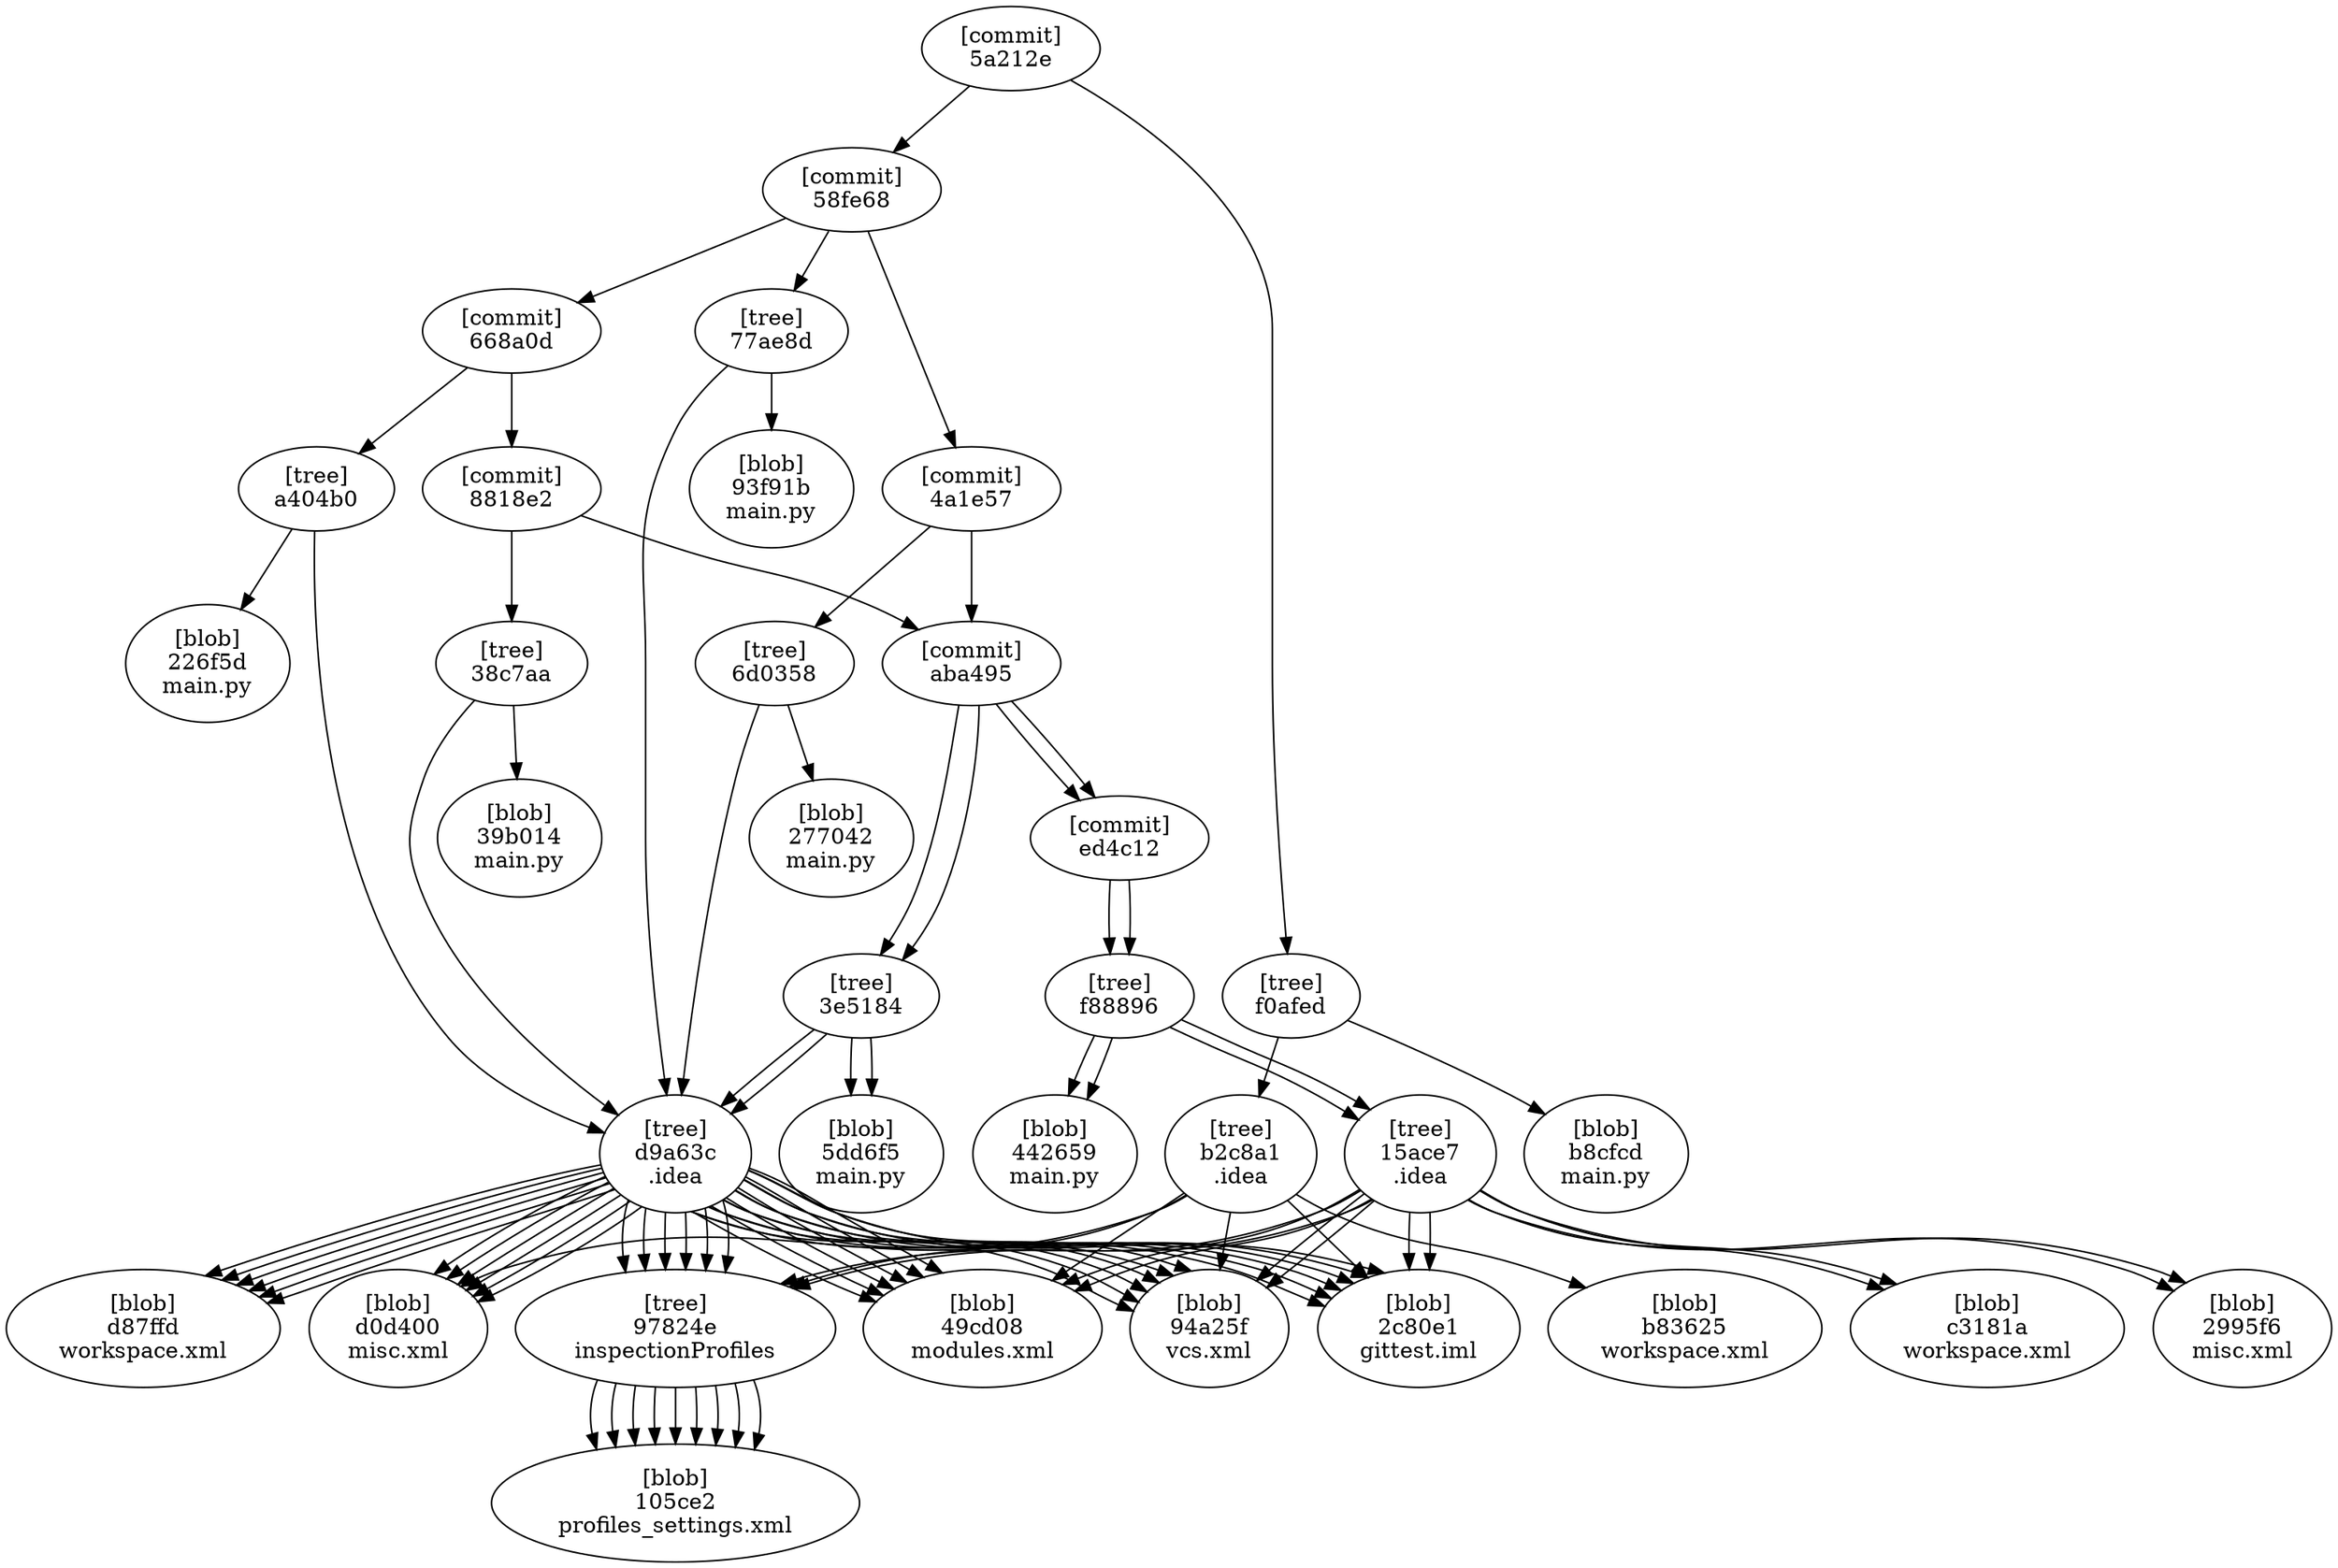 digraph G {
    "[commit]\n5a212e" -> "[tree]\nf0afed"
    "[tree]\nf0afed" -> "[tree]\nb2c8a1\n.idea"
    "[tree]\nb2c8a1\n.idea" -> "[blob]\n2c80e1\ngittest.iml"
    "[tree]\nb2c8a1\n.idea" -> "[tree]\n97824e\ninspectionProfiles"
    "[tree]\n97824e\ninspectionProfiles" -> "[blob]\n105ce2\nprofiles_settings.xml"
    "[tree]\nb2c8a1\n.idea" -> "[blob]\nd0d400\nmisc.xml"
    "[tree]\nb2c8a1\n.idea" -> "[blob]\n49cd08\nmodules.xml"
    "[tree]\nb2c8a1\n.idea" -> "[blob]\n94a25f\nvcs.xml"
    "[tree]\nb2c8a1\n.idea" -> "[blob]\nb83625\nworkspace.xml"
    "[tree]\nf0afed" -> "[blob]\nb8cfcd\nmain.py"
    "[commit]\n5a212e" -> "[commit]\n58fe68"
    "[commit]\n58fe68" -> "[tree]\n77ae8d"
    "[tree]\n77ae8d" -> "[tree]\nd9a63c\n.idea"
    "[tree]\nd9a63c\n.idea" -> "[blob]\n2c80e1\ngittest.iml"
    "[tree]\nd9a63c\n.idea" -> "[tree]\n97824e\ninspectionProfiles"
    "[tree]\n97824e\ninspectionProfiles" -> "[blob]\n105ce2\nprofiles_settings.xml"
    "[tree]\nd9a63c\n.idea" -> "[blob]\nd0d400\nmisc.xml"
    "[tree]\nd9a63c\n.idea" -> "[blob]\n49cd08\nmodules.xml"
    "[tree]\nd9a63c\n.idea" -> "[blob]\n94a25f\nvcs.xml"
    "[tree]\nd9a63c\n.idea" -> "[blob]\nd87ffd\nworkspace.xml"
    "[tree]\n77ae8d" -> "[blob]\n93f91b\nmain.py"
    "[commit]\n58fe68" -> "[commit]\n4a1e57"
    "[commit]\n4a1e57" -> "[tree]\n6d0358"
    "[tree]\n6d0358" -> "[tree]\nd9a63c\n.idea"
    "[tree]\nd9a63c\n.idea" -> "[blob]\n2c80e1\ngittest.iml"
    "[tree]\nd9a63c\n.idea" -> "[tree]\n97824e\ninspectionProfiles"
    "[tree]\n97824e\ninspectionProfiles" -> "[blob]\n105ce2\nprofiles_settings.xml"
    "[tree]\nd9a63c\n.idea" -> "[blob]\nd0d400\nmisc.xml"
    "[tree]\nd9a63c\n.idea" -> "[blob]\n49cd08\nmodules.xml"
    "[tree]\nd9a63c\n.idea" -> "[blob]\n94a25f\nvcs.xml"
    "[tree]\nd9a63c\n.idea" -> "[blob]\nd87ffd\nworkspace.xml"
    "[tree]\n6d0358" -> "[blob]\n277042\nmain.py"
    "[commit]\n4a1e57" -> "[commit]\naba495"
    "[commit]\naba495" -> "[tree]\n3e5184"
    "[tree]\n3e5184" -> "[tree]\nd9a63c\n.idea"
    "[tree]\nd9a63c\n.idea" -> "[blob]\n2c80e1\ngittest.iml"
    "[tree]\nd9a63c\n.idea" -> "[tree]\n97824e\ninspectionProfiles"
    "[tree]\n97824e\ninspectionProfiles" -> "[blob]\n105ce2\nprofiles_settings.xml"
    "[tree]\nd9a63c\n.idea" -> "[blob]\nd0d400\nmisc.xml"
    "[tree]\nd9a63c\n.idea" -> "[blob]\n49cd08\nmodules.xml"
    "[tree]\nd9a63c\n.idea" -> "[blob]\n94a25f\nvcs.xml"
    "[tree]\nd9a63c\n.idea" -> "[blob]\nd87ffd\nworkspace.xml"
    "[tree]\n3e5184" -> "[blob]\n5dd6f5\nmain.py"
    "[commit]\naba495" -> "[commit]\ned4c12"
    "[commit]\ned4c12" -> "[tree]\nf88896"
    "[tree]\nf88896" -> "[tree]\n15ace7\n.idea"
    "[tree]\n15ace7\n.idea" -> "[blob]\n2c80e1\ngittest.iml"
    "[tree]\n15ace7\n.idea" -> "[tree]\n97824e\ninspectionProfiles"
    "[tree]\n97824e\ninspectionProfiles" -> "[blob]\n105ce2\nprofiles_settings.xml"
    "[tree]\n15ace7\n.idea" -> "[blob]\n2995f6\nmisc.xml"
    "[tree]\n15ace7\n.idea" -> "[blob]\n49cd08\nmodules.xml"
    "[tree]\n15ace7\n.idea" -> "[blob]\n94a25f\nvcs.xml"
    "[tree]\n15ace7\n.idea" -> "[blob]\nc3181a\nworkspace.xml"
    "[tree]\nf88896" -> "[blob]\n442659\nmain.py"
    "[commit]\n58fe68" -> "[commit]\n668a0d"
    "[commit]\n668a0d" -> "[tree]\na404b0"
    "[tree]\na404b0" -> "[tree]\nd9a63c\n.idea"
    "[tree]\nd9a63c\n.idea" -> "[blob]\n2c80e1\ngittest.iml"
    "[tree]\nd9a63c\n.idea" -> "[tree]\n97824e\ninspectionProfiles"
    "[tree]\n97824e\ninspectionProfiles" -> "[blob]\n105ce2\nprofiles_settings.xml"
    "[tree]\nd9a63c\n.idea" -> "[blob]\nd0d400\nmisc.xml"
    "[tree]\nd9a63c\n.idea" -> "[blob]\n49cd08\nmodules.xml"
    "[tree]\nd9a63c\n.idea" -> "[blob]\n94a25f\nvcs.xml"
    "[tree]\nd9a63c\n.idea" -> "[blob]\nd87ffd\nworkspace.xml"
    "[tree]\na404b0" -> "[blob]\n226f5d\nmain.py"
    "[commit]\n668a0d" -> "[commit]\n8818e2"
    "[commit]\n8818e2" -> "[tree]\n38c7aa"
    "[tree]\n38c7aa" -> "[tree]\nd9a63c\n.idea"
    "[tree]\nd9a63c\n.idea" -> "[blob]\n2c80e1\ngittest.iml"
    "[tree]\nd9a63c\n.idea" -> "[tree]\n97824e\ninspectionProfiles"
    "[tree]\n97824e\ninspectionProfiles" -> "[blob]\n105ce2\nprofiles_settings.xml"
    "[tree]\nd9a63c\n.idea" -> "[blob]\nd0d400\nmisc.xml"
    "[tree]\nd9a63c\n.idea" -> "[blob]\n49cd08\nmodules.xml"
    "[tree]\nd9a63c\n.idea" -> "[blob]\n94a25f\nvcs.xml"
    "[tree]\nd9a63c\n.idea" -> "[blob]\nd87ffd\nworkspace.xml"
    "[tree]\n38c7aa" -> "[blob]\n39b014\nmain.py"
    "[commit]\n8818e2" -> "[commit]\naba495"
    "[commit]\naba495" -> "[tree]\n3e5184"
    "[tree]\n3e5184" -> "[tree]\nd9a63c\n.idea"
    "[tree]\nd9a63c\n.idea" -> "[blob]\n2c80e1\ngittest.iml"
    "[tree]\nd9a63c\n.idea" -> "[tree]\n97824e\ninspectionProfiles"
    "[tree]\n97824e\ninspectionProfiles" -> "[blob]\n105ce2\nprofiles_settings.xml"
    "[tree]\nd9a63c\n.idea" -> "[blob]\nd0d400\nmisc.xml"
    "[tree]\nd9a63c\n.idea" -> "[blob]\n49cd08\nmodules.xml"
    "[tree]\nd9a63c\n.idea" -> "[blob]\n94a25f\nvcs.xml"
    "[tree]\nd9a63c\n.idea" -> "[blob]\nd87ffd\nworkspace.xml"
    "[tree]\n3e5184" -> "[blob]\n5dd6f5\nmain.py"
    "[commit]\naba495" -> "[commit]\ned4c12"
    "[commit]\ned4c12" -> "[tree]\nf88896"
    "[tree]\nf88896" -> "[tree]\n15ace7\n.idea"
    "[tree]\n15ace7\n.idea" -> "[blob]\n2c80e1\ngittest.iml"
    "[tree]\n15ace7\n.idea" -> "[tree]\n97824e\ninspectionProfiles"
    "[tree]\n97824e\ninspectionProfiles" -> "[blob]\n105ce2\nprofiles_settings.xml"
    "[tree]\n15ace7\n.idea" -> "[blob]\n2995f6\nmisc.xml"
    "[tree]\n15ace7\n.idea" -> "[blob]\n49cd08\nmodules.xml"
    "[tree]\n15ace7\n.idea" -> "[blob]\n94a25f\nvcs.xml"
    "[tree]\n15ace7\n.idea" -> "[blob]\nc3181a\nworkspace.xml"
    "[tree]\nf88896" -> "[blob]\n442659\nmain.py"
}